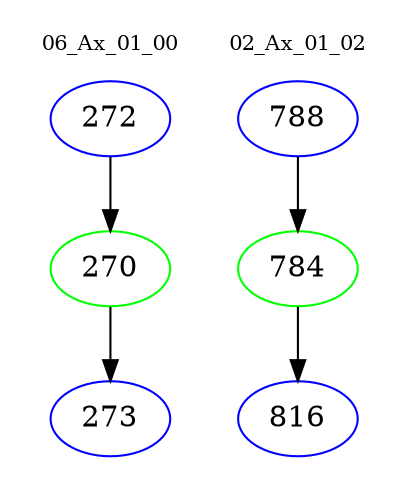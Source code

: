 digraph{
subgraph cluster_0 {
color = white
label = "06_Ax_01_00";
fontsize=10;
T0_272 [label="272", color="blue"]
T0_272 -> T0_270 [color="black"]
T0_270 [label="270", color="green"]
T0_270 -> T0_273 [color="black"]
T0_273 [label="273", color="blue"]
}
subgraph cluster_1 {
color = white
label = "02_Ax_01_02";
fontsize=10;
T1_788 [label="788", color="blue"]
T1_788 -> T1_784 [color="black"]
T1_784 [label="784", color="green"]
T1_784 -> T1_816 [color="black"]
T1_816 [label="816", color="blue"]
}
}
